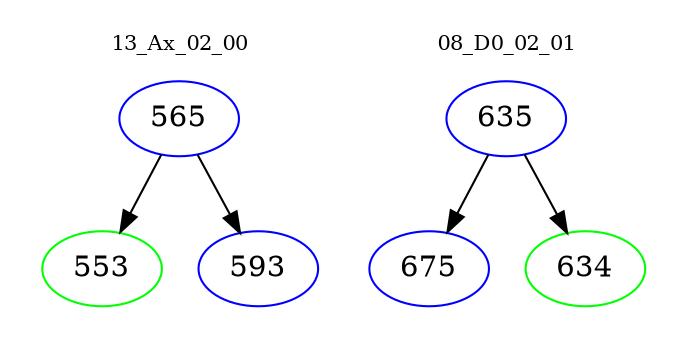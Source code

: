digraph{
subgraph cluster_0 {
color = white
label = "13_Ax_02_00";
fontsize=10;
T0_565 [label="565", color="blue"]
T0_565 -> T0_553 [color="black"]
T0_553 [label="553", color="green"]
T0_565 -> T0_593 [color="black"]
T0_593 [label="593", color="blue"]
}
subgraph cluster_1 {
color = white
label = "08_D0_02_01";
fontsize=10;
T1_635 [label="635", color="blue"]
T1_635 -> T1_675 [color="black"]
T1_675 [label="675", color="blue"]
T1_635 -> T1_634 [color="black"]
T1_634 [label="634", color="green"]
}
}
